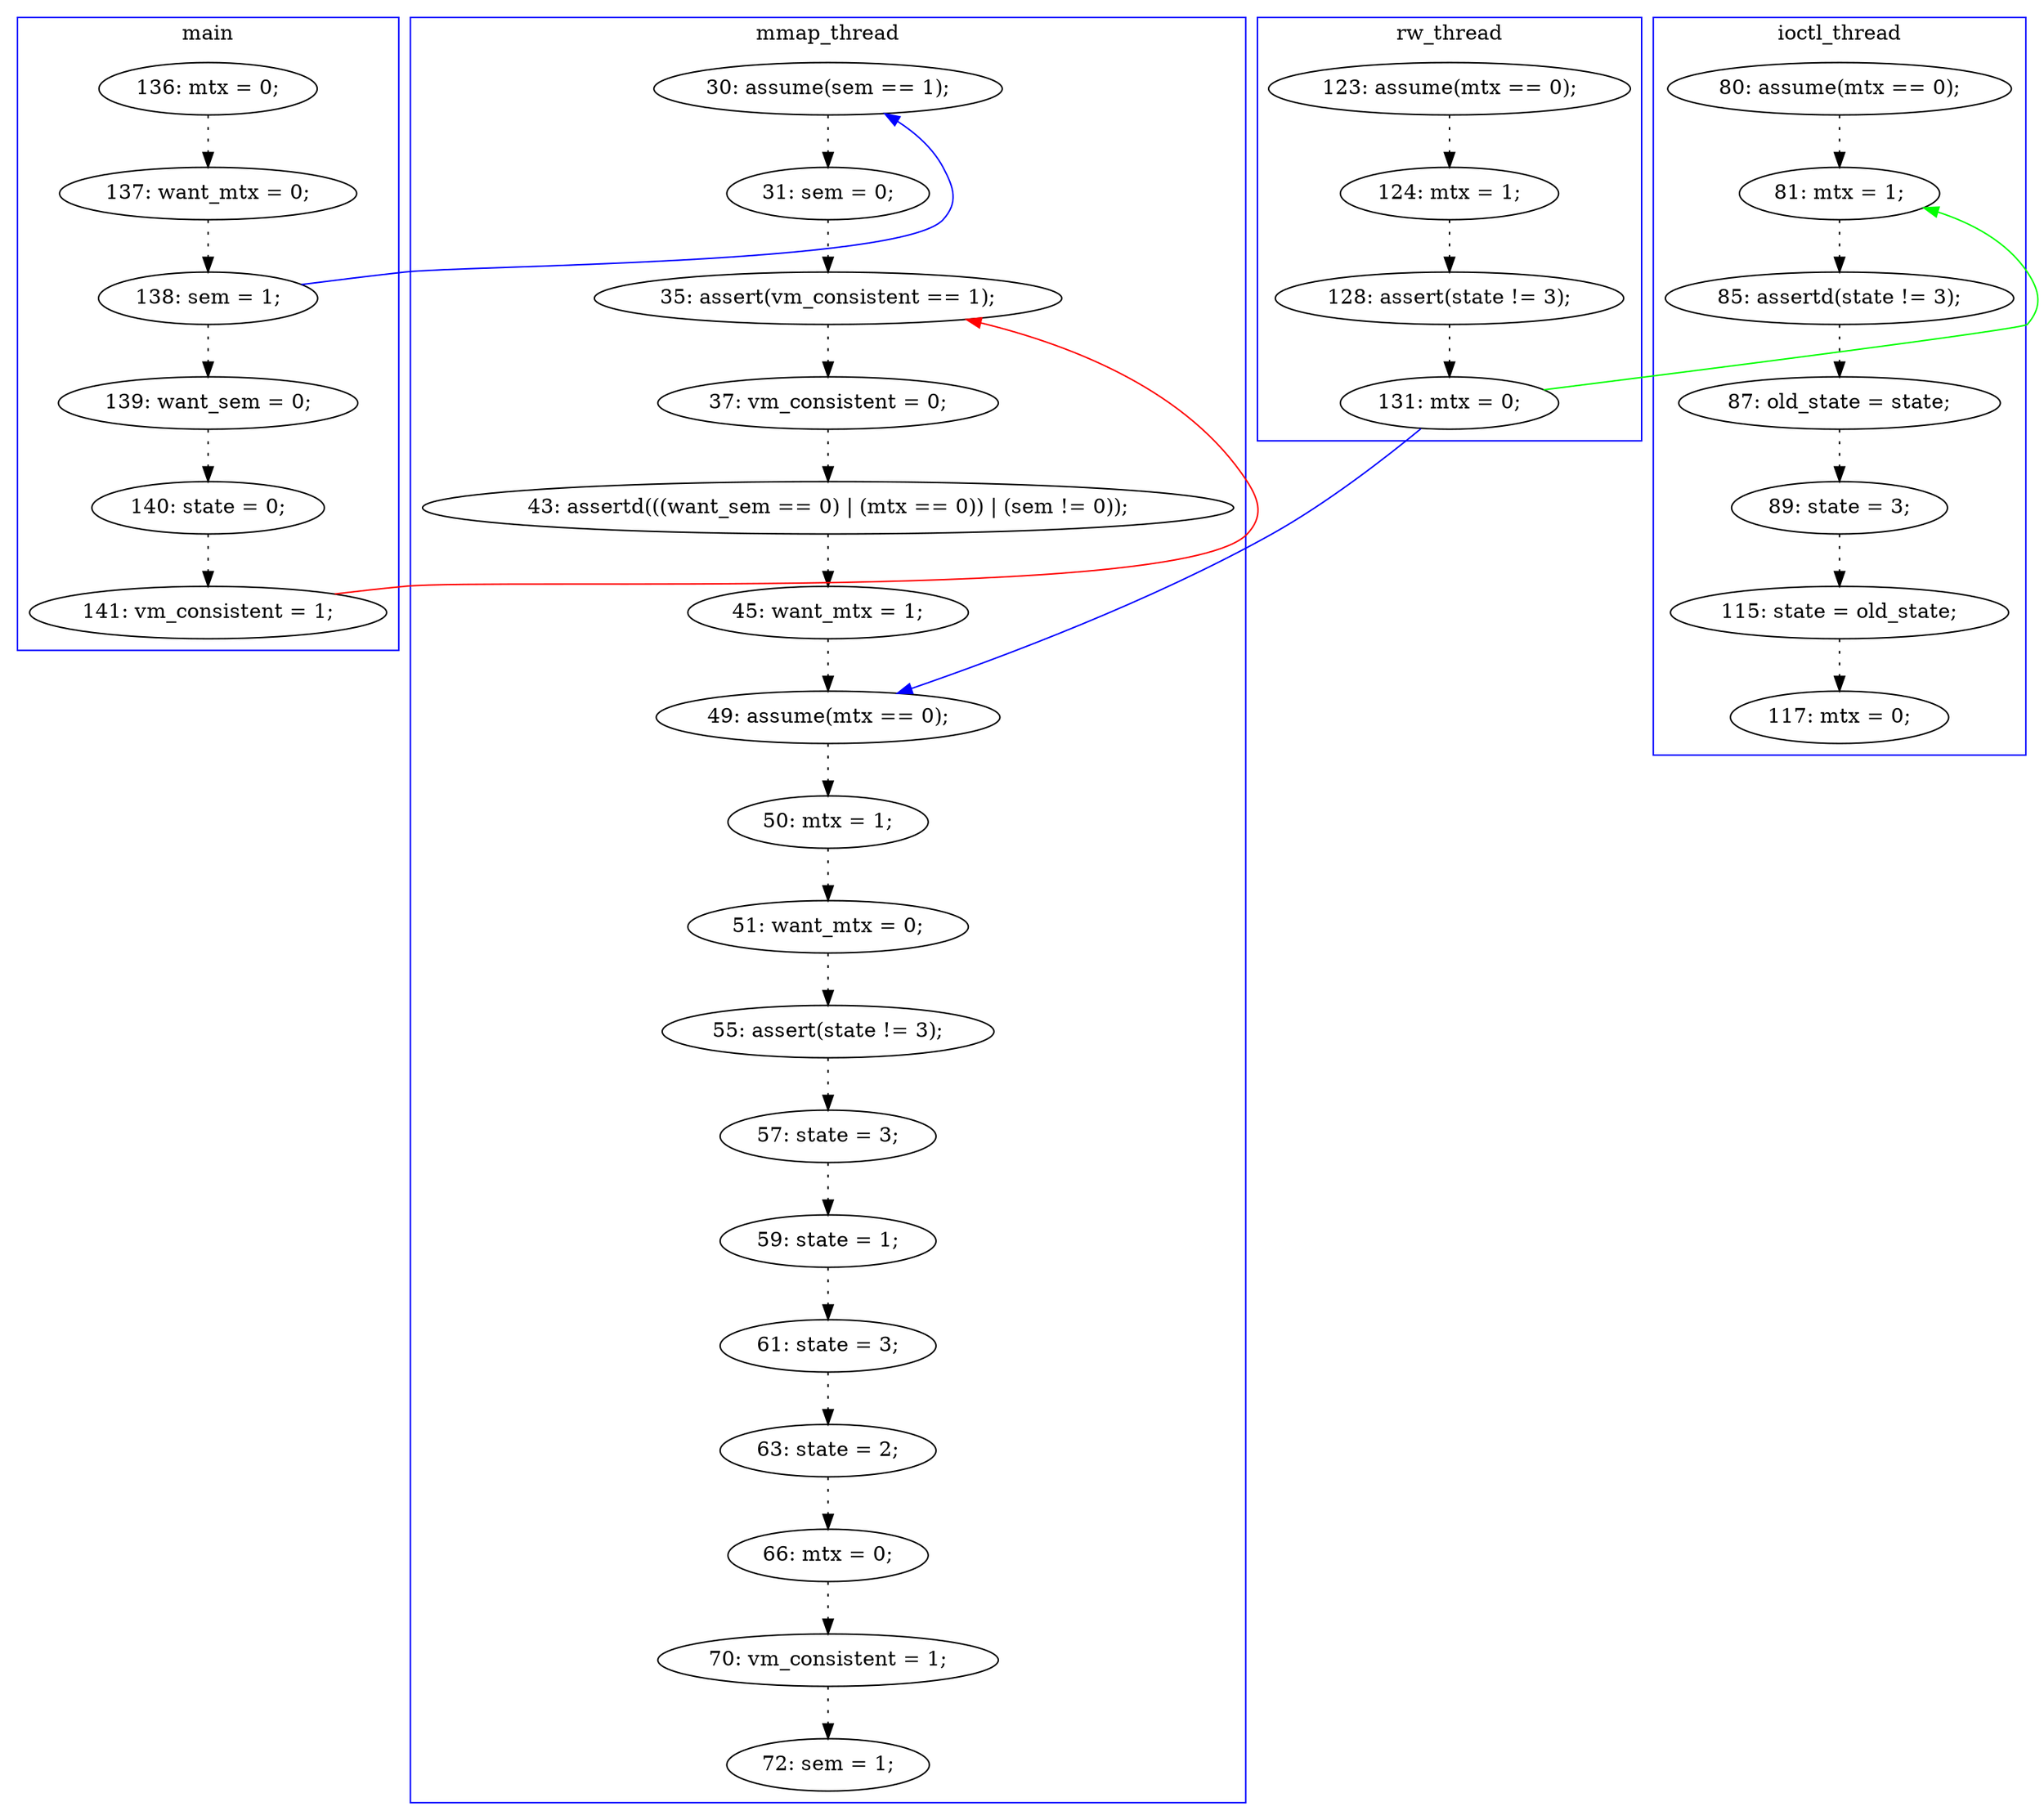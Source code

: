 digraph ProofObject {
	46 -> 47 [style = dotted, color = black]
	16 -> 24 [style = dotted, color = black]
	43 -> 44 [style = dotted, color = black]
	15 -> 16 [style = dotted, color = black]
	14 -> 15 [style = dotted, color = black]
	26 -> 27 [style = dotted, color = black]
	32 -> 33 [style = dotted, color = black]
	28 -> 29 [style = dotted, color = black]
	2 -> 3 [style = dotted, color = black]
	30 -> 31 [style = dotted, color = black]
	22 -> 26 [color = Blue, constraint = false]
	44 -> 46 [style = dotted, color = black]
	19 -> 20 [style = dotted, color = black]
	35 -> 36 [style = dotted, color = black]
	31 -> 32 [style = dotted, color = black]
	34 -> 35 [style = dotted, color = black]
	6 -> 7 [style = dotted, color = black]
	41 -> 42 [style = dotted, color = black]
	29 -> 30 [style = dotted, color = black]
	5 -> 6 [style = dotted, color = black]
	20 -> 21 [style = dotted, color = black]
	4 -> 13 [color = Blue, constraint = false]
	25 -> 26 [style = dotted, color = black]
	13 -> 14 [style = dotted, color = black]
	22 -> 41 [color = Green, constraint = false]
	7 -> 15 [color = Red, constraint = false]
	40 -> 41 [style = dotted, color = black]
	27 -> 28 [style = dotted, color = black]
	24 -> 25 [style = dotted, color = black]
	42 -> 43 [style = dotted, color = black]
	21 -> 22 [style = dotted, color = black]
	4 -> 5 [style = dotted, color = black]
	33 -> 34 [style = dotted, color = black]
	3 -> 4 [style = dotted, color = black]
	subgraph cluster0 {
		label = main
		color = blue
		3  [label = "137: want_mtx = 0;"]
		5  [label = "139: want_sem = 0;"]
		7  [label = "141: vm_consistent = 1;"]
		2  [label = "136: mtx = 0;"]
		4  [label = "138: sem = 1;"]
		6  [label = "140: state = 0;"]
	}
	subgraph cluster2 {
		label = ioctl_thread
		color = blue
		47  [label = "117: mtx = 0;"]
		44  [label = "89: state = 3;"]
		41  [label = "81: mtx = 1;"]
		46  [label = "115: state = old_state;"]
		43  [label = "87: old_state = state;"]
		42  [label = "85: assertd(state != 3);"]
		40  [label = "80: assume(mtx == 0);"]
	}
	subgraph cluster3 {
		label = rw_thread
		color = blue
		22  [label = "131: mtx = 0;"]
		21  [label = "128: assert(state != 3);"]
		19  [label = "123: assume(mtx == 0);"]
		20  [label = "124: mtx = 1;"]
	}
	subgraph cluster1 {
		label = mmap_thread
		color = blue
		32  [label = "61: state = 3;"]
		34  [label = "66: mtx = 0;"]
		36  [label = "72: sem = 1;"]
		30  [label = "57: state = 3;"]
		13  [label = "30: assume(sem == 1);"]
		14  [label = "31: sem = 0;"]
		25  [label = "45: want_mtx = 1;"]
		28  [label = "51: want_mtx = 0;"]
		24  [label = "43: assertd(((want_sem == 0) | (mtx == 0)) | (sem != 0));"]
		27  [label = "50: mtx = 1;"]
		15  [label = "35: assert(vm_consistent == 1);"]
		16  [label = "37: vm_consistent = 0;"]
		33  [label = "63: state = 2;"]
		35  [label = "70: vm_consistent = 1;"]
		31  [label = "59: state = 1;"]
		29  [label = "55: assert(state != 3);"]
		26  [label = "49: assume(mtx == 0);"]
	}
}